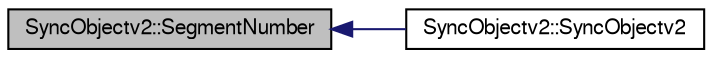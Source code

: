 digraph "SyncObjectv2::SegmentNumber"
{
  bgcolor="transparent";
  edge [fontname="FreeSans",fontsize="10",labelfontname="FreeSans",labelfontsize="10"];
  node [fontname="FreeSans",fontsize="10",shape=record];
  rankdir="LR";
  Node1 [label="SyncObjectv2::SegmentNumber",height=0.2,width=0.4,color="black", fillcolor="grey75", style="filled" fontcolor="black"];
  Node1 -> Node2 [dir="back",color="midnightblue",fontsize="10",style="solid",fontname="FreeSans"];
  Node2 [label="SyncObjectv2::SyncObjectv2",height=0.2,width=0.4,color="black",URL="$df/da3/classSyncObjectv2.html#afea1066fd155ae592e1515c8c49fb2cc"];
}
